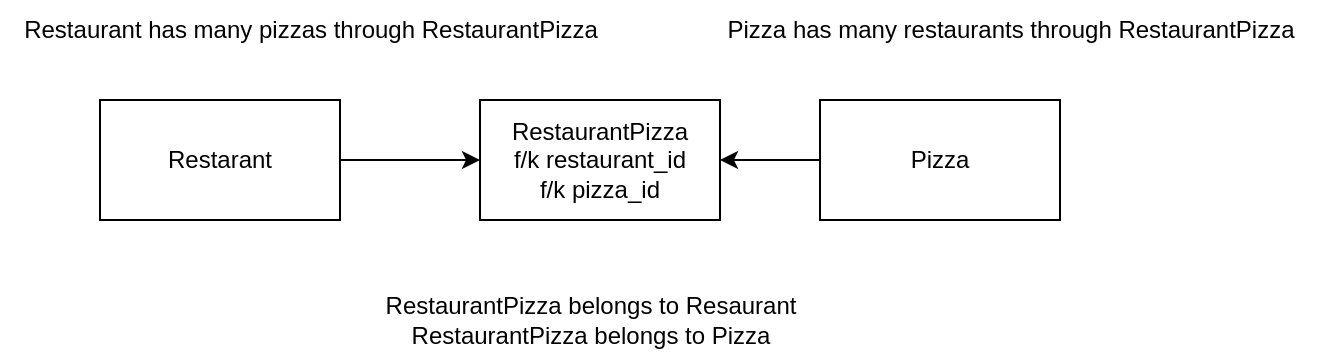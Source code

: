 <mxfile>
    <diagram id="kpk6HNNSCZr57Rtua9V7" name="Page-1">
        <mxGraphModel dx="664" dy="491" grid="1" gridSize="10" guides="1" tooltips="1" connect="1" arrows="1" fold="1" page="1" pageScale="1" pageWidth="850" pageHeight="1100" math="0" shadow="0">
            <root>
                <mxCell id="0"/>
                <mxCell id="1" parent="0"/>
                <mxCell id="6" value="" style="edgeStyle=none;html=1;" edge="1" parent="1" source="2" target="3">
                    <mxGeometry relative="1" as="geometry"/>
                </mxCell>
                <mxCell id="2" value="Restarant" style="whiteSpace=wrap;html=1;" vertex="1" parent="1">
                    <mxGeometry x="50" y="130" width="120" height="60" as="geometry"/>
                </mxCell>
                <mxCell id="3" value="RestaurantPizza&lt;br&gt;f/k restaurant_id&lt;br&gt;f/k pizza_id" style="whiteSpace=wrap;html=1;" vertex="1" parent="1">
                    <mxGeometry x="240" y="130" width="120" height="60" as="geometry"/>
                </mxCell>
                <mxCell id="5" value="" style="edgeStyle=none;html=1;" edge="1" parent="1" source="4" target="3">
                    <mxGeometry relative="1" as="geometry"/>
                </mxCell>
                <mxCell id="4" value="Pizza" style="whiteSpace=wrap;html=1;" vertex="1" parent="1">
                    <mxGeometry x="410" y="130" width="120" height="60" as="geometry"/>
                </mxCell>
                <mxCell id="7" value="RestaurantPizza belongs to Resaurant&lt;br&gt;RestaurantPizza belongs to Pizza&lt;br&gt;" style="text;html=1;align=center;verticalAlign=middle;resizable=0;points=[];autosize=1;strokeColor=none;fillColor=none;" vertex="1" parent="1">
                    <mxGeometry x="180" y="220" width="230" height="40" as="geometry"/>
                </mxCell>
                <mxCell id="8" value="Pizza has many restaurants through RestaurantPizza&lt;br&gt;" style="text;html=1;align=center;verticalAlign=middle;resizable=0;points=[];autosize=1;strokeColor=none;fillColor=none;" vertex="1" parent="1">
                    <mxGeometry x="350" y="80" width="310" height="30" as="geometry"/>
                </mxCell>
                <mxCell id="9" value="Restaurant has many pizzas through RestaurantPizza" style="text;html=1;align=center;verticalAlign=middle;resizable=0;points=[];autosize=1;strokeColor=none;fillColor=none;" vertex="1" parent="1">
                    <mxGeometry y="80" width="310" height="30" as="geometry"/>
                </mxCell>
            </root>
        </mxGraphModel>
    </diagram>
</mxfile>